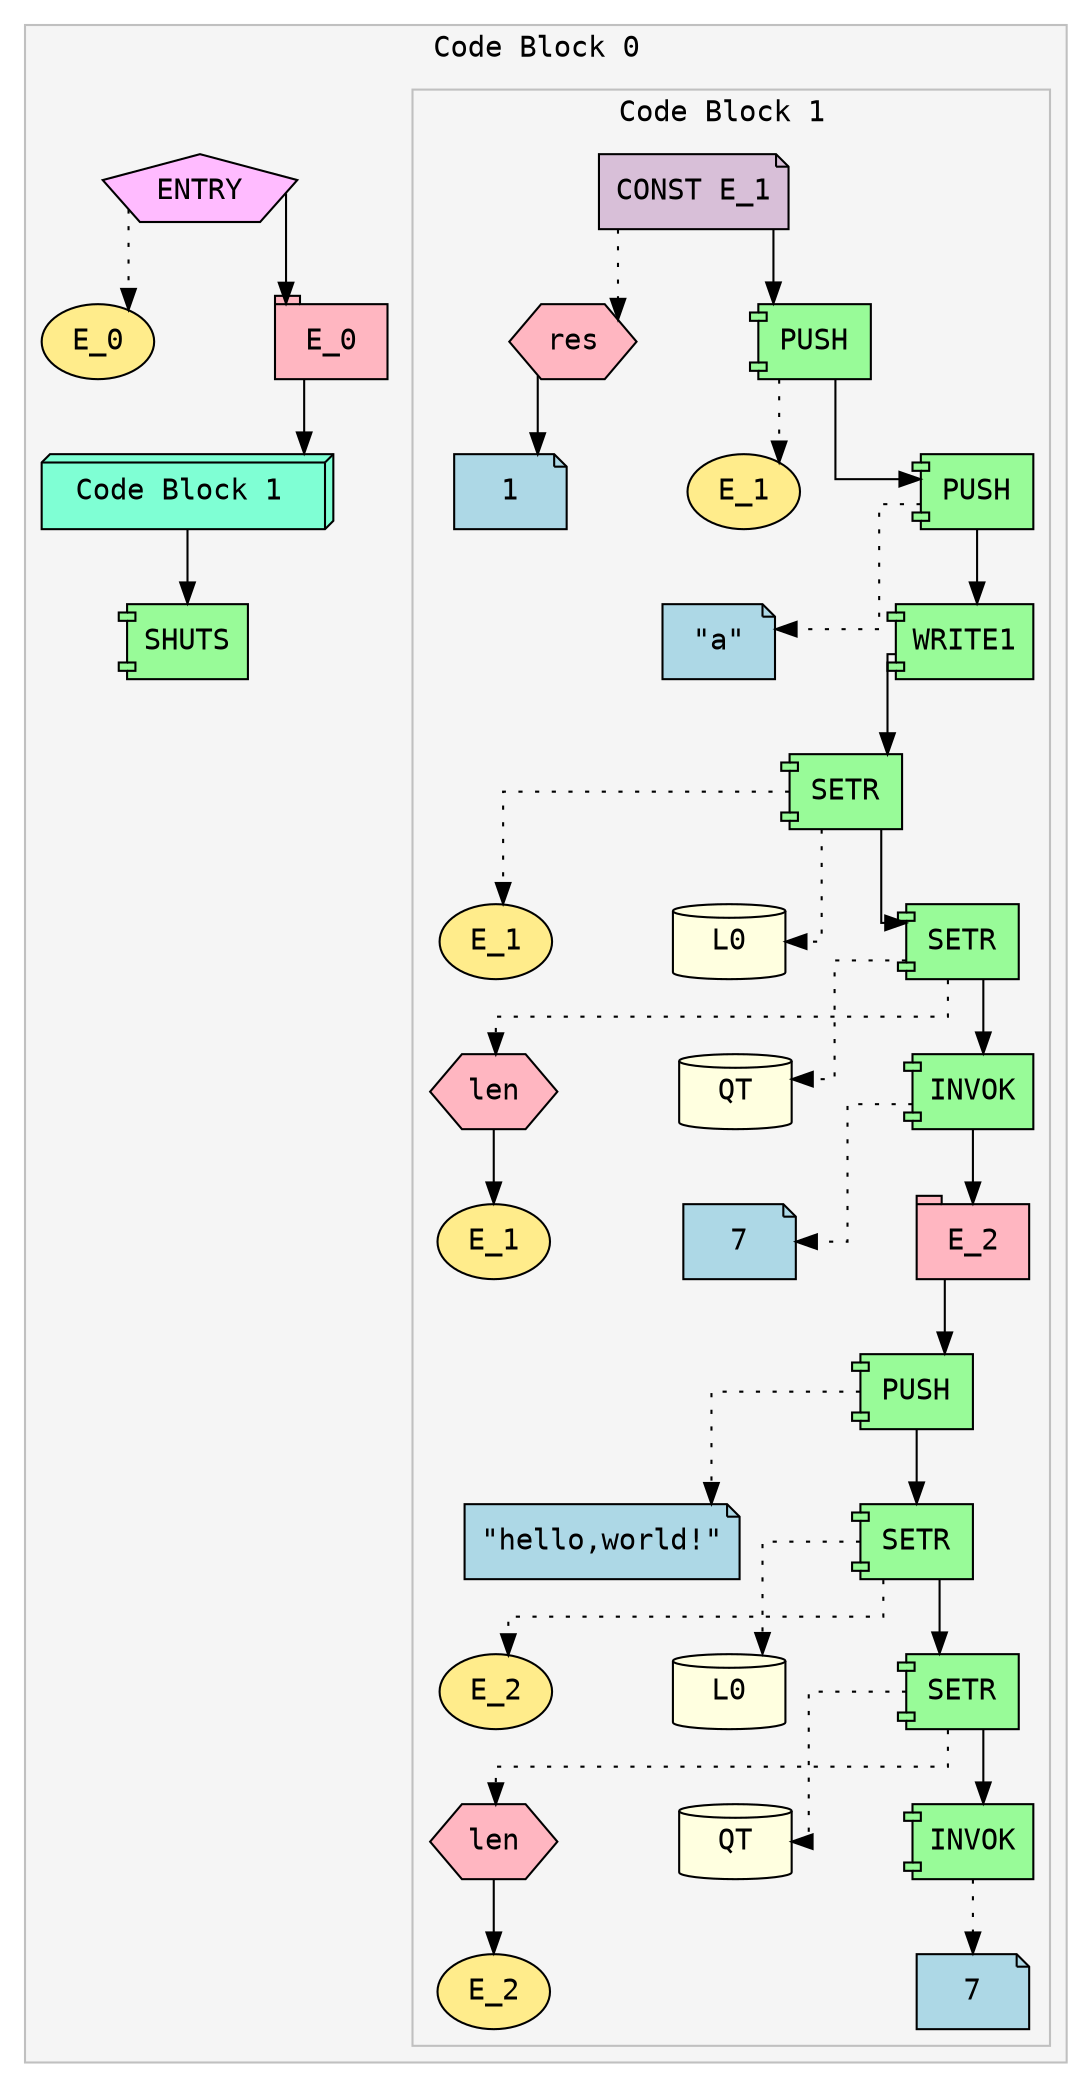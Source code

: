 digraph ir {
splines=ortho;
nodesep=0.8;
ranksep=0.5;
subgraph cluster_0 {
label="Code Block 0 ";
style=filled;
color=gray;
fillcolor=whitesmoke;
fontname="Courier";
Expr_1 [shape=pentagon style=filled fillcolor=plum1 fontname="Courier" label="ENTRY"]
Expr_2 [shape=ellipse style=filled fillcolor=lightgoldenrod1 fontname="Courier" label="E_0"]
Expr_1 -> Expr_2 [style=dotted]
Expr_3 [shape=tab style=filled fillcolor=lightpink fontname="Courier" label="E_0"]
Expr_1 -> Expr_3;
subgraph cluster_4 {
label="Code Block 1 ";
style=filled;
color=gray;
fillcolor=whitesmoke;
fontname="Courier";
Expr_5 [shape=note style=filled fillcolor=thistle fontname="Courier" label="CONST E_1"]
Expr_6 [shape=hexagon style=filled fillcolor=lightpink fontname="Courier" label="res"]
Expr_7 [shape=note style=filled fillcolor=lightblue fontname="Courier" label="1"]
Expr_6 -> Expr_7
Expr_5 -> Expr_6 [style=dotted]
Expr_8 [shape=component style=filled fillcolor=palegreen fontname="Courier" label="PUSH"]
Expr_9 [shape=ellipse style=filled fillcolor=lightgoldenrod1 fontname="Courier" label="E_1"]
Expr_8 -> Expr_9 [style=dotted]
Expr_5 -> Expr_8;
Expr_10 [shape=component style=filled fillcolor=palegreen fontname="Courier" label="PUSH"]
Expr_11 [shape=note style=filled fillcolor=lightblue fontname="Courier" label="\"a\""]
Expr_10 -> Expr_11 [style=dotted]
Expr_8 -> Expr_10;
Expr_12 [shape=component style=filled fillcolor=palegreen fontname="Courier" label="WRITE1"]
Expr_10 -> Expr_12;
Expr_13 [shape=component style=filled fillcolor=palegreen fontname="Courier" label="SETR"]
Expr_14 [shape=ellipse style=filled fillcolor=lightgoldenrod1 fontname="Courier" label="E_1"]
Expr_13 -> Expr_14 [style=dotted]
Expr_15 [shape=cylinder style=filled fillcolor=lightyellow fontname="Courier" label="L0"]
Expr_13 -> Expr_15 [style=dotted]
Expr_12 -> Expr_13;
Expr_16 [shape=component style=filled fillcolor=palegreen fontname="Courier" label="SETR"]
Expr_17 [shape=hexagon style=filled fillcolor=lightpink fontname="Courier" label="len"]
Expr_18 [shape=ellipse style=filled fillcolor=lightgoldenrod1 fontname="Courier" label="E_1"]
Expr_17 -> Expr_18
Expr_16 -> Expr_17 [style=dotted]
Expr_19 [shape=cylinder style=filled fillcolor=lightyellow fontname="Courier" label="QT"]
Expr_16 -> Expr_19 [style=dotted]
Expr_13 -> Expr_16;
Expr_20 [shape=component style=filled fillcolor=palegreen fontname="Courier" label="INVOK"]
Expr_21 [shape=note style=filled fillcolor=lightblue fontname="Courier" label="7"]
Expr_20 -> Expr_21 [style=dotted]
Expr_16 -> Expr_20;
Expr_22 [shape=tab style=filled fillcolor=lightpink fontname="Courier" label="E_2"]
Expr_20 -> Expr_22;
Expr_23 [shape=component style=filled fillcolor=palegreen fontname="Courier" label="PUSH"]
Expr_24 [shape=note style=filled fillcolor=lightblue fontname="Courier" label="\"hello,world!\""]
Expr_23 -> Expr_24 [style=dotted]
Expr_22 -> Expr_23;
Expr_25 [shape=component style=filled fillcolor=palegreen fontname="Courier" label="SETR"]
Expr_26 [shape=ellipse style=filled fillcolor=lightgoldenrod1 fontname="Courier" label="E_2"]
Expr_25 -> Expr_26 [style=dotted]
Expr_27 [shape=cylinder style=filled fillcolor=lightyellow fontname="Courier" label="L0"]
Expr_25 -> Expr_27 [style=dotted]
Expr_23 -> Expr_25;
Expr_28 [shape=component style=filled fillcolor=palegreen fontname="Courier" label="SETR"]
Expr_29 [shape=hexagon style=filled fillcolor=lightpink fontname="Courier" label="len"]
Expr_30 [shape=ellipse style=filled fillcolor=lightgoldenrod1 fontname="Courier" label="E_2"]
Expr_29 -> Expr_30
Expr_28 -> Expr_29 [style=dotted]
Expr_31 [shape=cylinder style=filled fillcolor=lightyellow fontname="Courier" label="QT"]
Expr_28 -> Expr_31 [style=dotted]
Expr_25 -> Expr_28;
Expr_32 [shape=component style=filled fillcolor=palegreen fontname="Courier" label="INVOK"]
Expr_33 [shape=note style=filled fillcolor=lightblue fontname="Courier" label="7"]
Expr_32 -> Expr_33 [style=dotted]
Expr_28 -> Expr_32;
}
Expr_4 [shape=box3d style=filled fillcolor=aquamarine fontname="Courier" label=" Code Block 1  "]
Expr_3 -> Expr_4;
Expr_34 [shape=component style=filled fillcolor=palegreen fontname="Courier" label="SHUTS"]
Expr_4 -> Expr_34;
}
}
